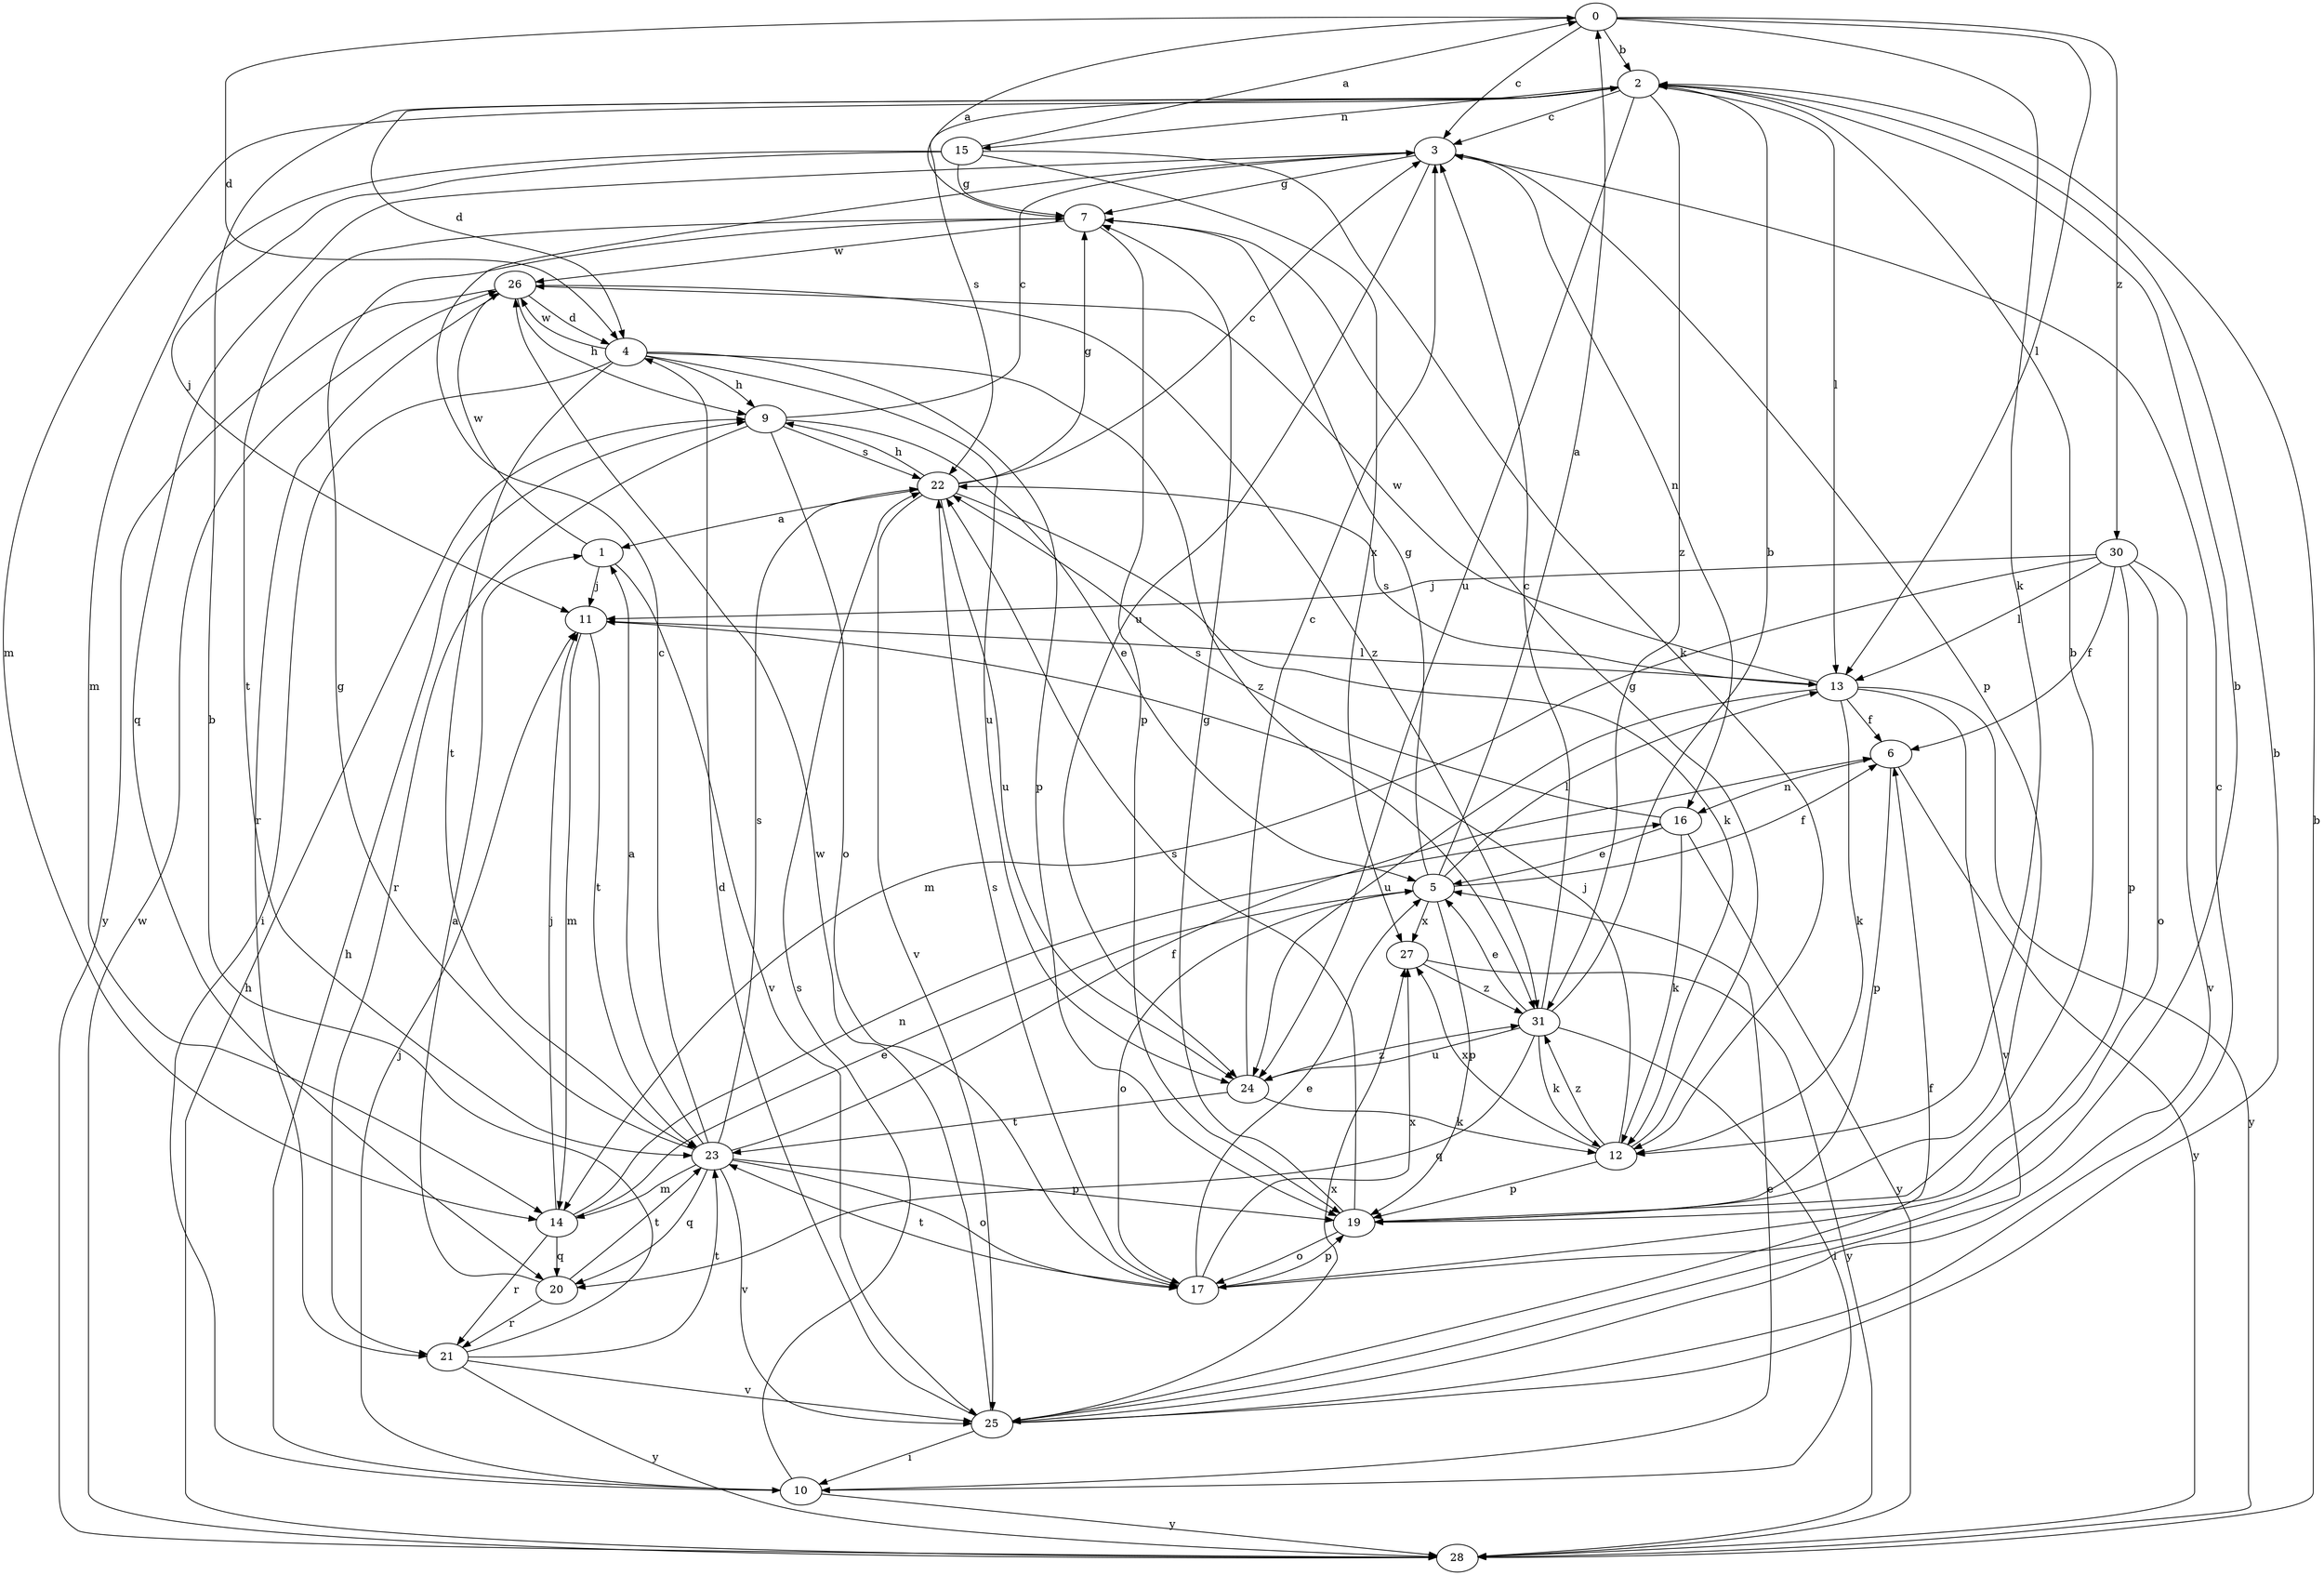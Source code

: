 strict digraph  {
0;
1;
2;
3;
4;
5;
6;
7;
9;
10;
11;
12;
13;
14;
15;
16;
17;
19;
20;
21;
22;
23;
24;
25;
26;
27;
28;
30;
31;
0 -> 2  [label=b];
0 -> 3  [label=c];
0 -> 4  [label=d];
0 -> 12  [label=k];
0 -> 13  [label=l];
0 -> 30  [label=z];
1 -> 11  [label=j];
1 -> 25  [label=v];
1 -> 26  [label=w];
2 -> 3  [label=c];
2 -> 4  [label=d];
2 -> 13  [label=l];
2 -> 14  [label=m];
2 -> 15  [label=n];
2 -> 22  [label=s];
2 -> 24  [label=u];
2 -> 31  [label=z];
3 -> 7  [label=g];
3 -> 16  [label=n];
3 -> 19  [label=p];
3 -> 20  [label=q];
3 -> 24  [label=u];
4 -> 9  [label=h];
4 -> 10  [label=i];
4 -> 19  [label=p];
4 -> 23  [label=t];
4 -> 24  [label=u];
4 -> 26  [label=w];
4 -> 31  [label=z];
5 -> 0  [label=a];
5 -> 6  [label=f];
5 -> 7  [label=g];
5 -> 13  [label=l];
5 -> 17  [label=o];
5 -> 19  [label=p];
5 -> 27  [label=x];
6 -> 16  [label=n];
6 -> 19  [label=p];
6 -> 28  [label=y];
7 -> 0  [label=a];
7 -> 19  [label=p];
7 -> 23  [label=t];
7 -> 26  [label=w];
9 -> 3  [label=c];
9 -> 5  [label=e];
9 -> 17  [label=o];
9 -> 21  [label=r];
9 -> 22  [label=s];
10 -> 5  [label=e];
10 -> 9  [label=h];
10 -> 11  [label=j];
10 -> 22  [label=s];
10 -> 28  [label=y];
11 -> 13  [label=l];
11 -> 14  [label=m];
11 -> 23  [label=t];
12 -> 7  [label=g];
12 -> 11  [label=j];
12 -> 19  [label=p];
12 -> 27  [label=x];
12 -> 31  [label=z];
13 -> 6  [label=f];
13 -> 12  [label=k];
13 -> 22  [label=s];
13 -> 24  [label=u];
13 -> 25  [label=v];
13 -> 26  [label=w];
13 -> 28  [label=y];
14 -> 5  [label=e];
14 -> 11  [label=j];
14 -> 16  [label=n];
14 -> 20  [label=q];
14 -> 21  [label=r];
15 -> 0  [label=a];
15 -> 7  [label=g];
15 -> 11  [label=j];
15 -> 12  [label=k];
15 -> 14  [label=m];
15 -> 27  [label=x];
16 -> 5  [label=e];
16 -> 12  [label=k];
16 -> 22  [label=s];
16 -> 28  [label=y];
17 -> 2  [label=b];
17 -> 5  [label=e];
17 -> 19  [label=p];
17 -> 22  [label=s];
17 -> 23  [label=t];
17 -> 27  [label=x];
19 -> 2  [label=b];
19 -> 7  [label=g];
19 -> 17  [label=o];
19 -> 22  [label=s];
20 -> 1  [label=a];
20 -> 21  [label=r];
20 -> 23  [label=t];
21 -> 2  [label=b];
21 -> 23  [label=t];
21 -> 25  [label=v];
21 -> 28  [label=y];
22 -> 1  [label=a];
22 -> 3  [label=c];
22 -> 7  [label=g];
22 -> 9  [label=h];
22 -> 12  [label=k];
22 -> 24  [label=u];
22 -> 25  [label=v];
23 -> 1  [label=a];
23 -> 3  [label=c];
23 -> 6  [label=f];
23 -> 7  [label=g];
23 -> 14  [label=m];
23 -> 17  [label=o];
23 -> 19  [label=p];
23 -> 20  [label=q];
23 -> 22  [label=s];
23 -> 25  [label=v];
24 -> 3  [label=c];
24 -> 12  [label=k];
24 -> 23  [label=t];
24 -> 31  [label=z];
25 -> 2  [label=b];
25 -> 3  [label=c];
25 -> 4  [label=d];
25 -> 6  [label=f];
25 -> 10  [label=i];
25 -> 26  [label=w];
25 -> 27  [label=x];
26 -> 4  [label=d];
26 -> 9  [label=h];
26 -> 21  [label=r];
26 -> 28  [label=y];
26 -> 31  [label=z];
27 -> 28  [label=y];
27 -> 31  [label=z];
28 -> 2  [label=b];
28 -> 9  [label=h];
28 -> 26  [label=w];
30 -> 6  [label=f];
30 -> 11  [label=j];
30 -> 13  [label=l];
30 -> 14  [label=m];
30 -> 17  [label=o];
30 -> 19  [label=p];
30 -> 25  [label=v];
31 -> 2  [label=b];
31 -> 3  [label=c];
31 -> 5  [label=e];
31 -> 10  [label=i];
31 -> 12  [label=k];
31 -> 20  [label=q];
31 -> 24  [label=u];
}
